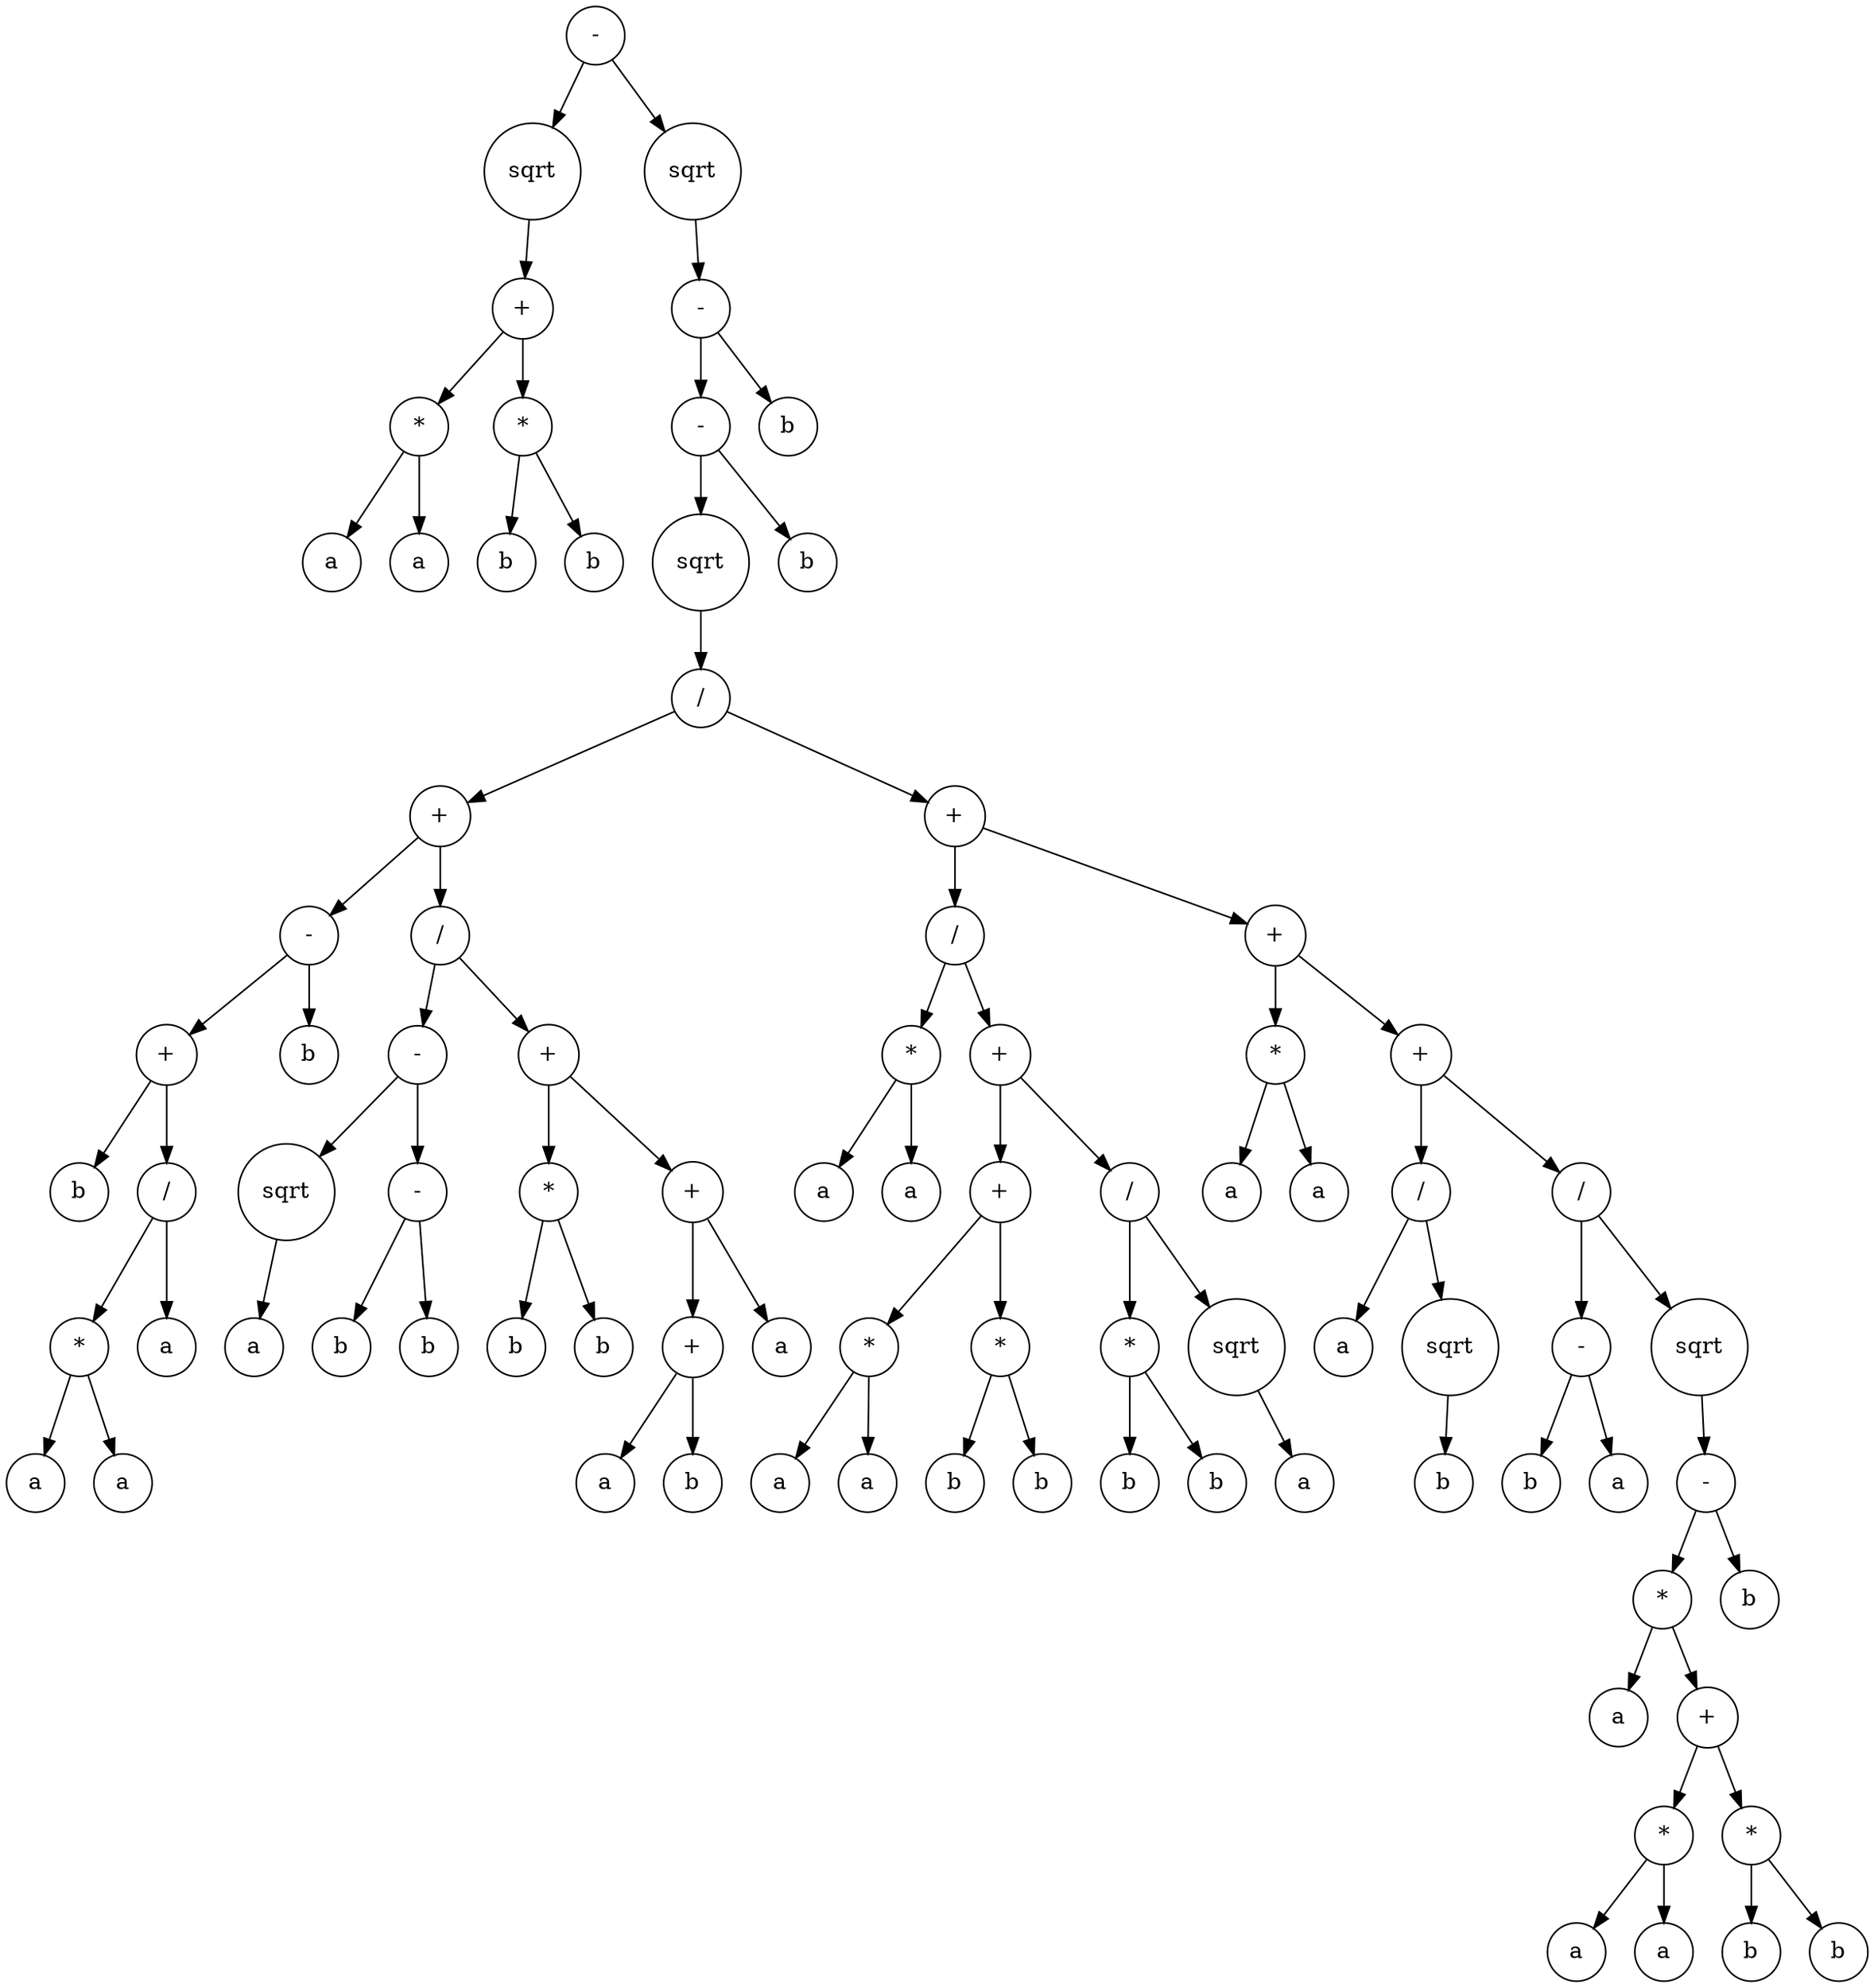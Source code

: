 digraph g {
graph [ordering=out];
node [shape=circle];
n[label = "-"];
n0[label = "sqrt"];
n00[label = "+"];
n000[label = "*"];
n0000[label = "a"];
n000 -> n0000;
n0001[label = "a"];
n000 -> n0001;
n00 -> n000;
n001[label = "*"];
n0010[label = "b"];
n001 -> n0010;
n0011[label = "b"];
n001 -> n0011;
n00 -> n001;
n0 -> n00;
n -> n0;
n1[label = "sqrt"];
n10[label = "-"];
n100[label = "-"];
n1000[label = "sqrt"];
n10000[label = "/"];
n100000[label = "+"];
n1000000[label = "-"];
n10000000[label = "+"];
n100000000[label = "b"];
n10000000 -> n100000000;
n100000001[label = "/"];
n1000000010[label = "*"];
n10000000100[label = "a"];
n1000000010 -> n10000000100;
n10000000101[label = "a"];
n1000000010 -> n10000000101;
n100000001 -> n1000000010;
n1000000011[label = "a"];
n100000001 -> n1000000011;
n10000000 -> n100000001;
n1000000 -> n10000000;
n10000001[label = "b"];
n1000000 -> n10000001;
n100000 -> n1000000;
n1000001[label = "/"];
n10000010[label = "-"];
n100000100[label = "sqrt"];
n1000001000[label = "a"];
n100000100 -> n1000001000;
n10000010 -> n100000100;
n100000101[label = "-"];
n1000001010[label = "b"];
n100000101 -> n1000001010;
n1000001011[label = "b"];
n100000101 -> n1000001011;
n10000010 -> n100000101;
n1000001 -> n10000010;
n10000011[label = "+"];
n100000110[label = "*"];
n1000001100[label = "b"];
n100000110 -> n1000001100;
n1000001101[label = "b"];
n100000110 -> n1000001101;
n10000011 -> n100000110;
n100000111[label = "+"];
n1000001110[label = "+"];
n10000011100[label = "a"];
n1000001110 -> n10000011100;
n10000011101[label = "b"];
n1000001110 -> n10000011101;
n100000111 -> n1000001110;
n1000001111[label = "a"];
n100000111 -> n1000001111;
n10000011 -> n100000111;
n1000001 -> n10000011;
n100000 -> n1000001;
n10000 -> n100000;
n100001[label = "+"];
n1000010[label = "/"];
n10000100[label = "*"];
n100001000[label = "a"];
n10000100 -> n100001000;
n100001001[label = "a"];
n10000100 -> n100001001;
n1000010 -> n10000100;
n10000101[label = "+"];
n100001010[label = "+"];
n1000010100[label = "*"];
n10000101000[label = "a"];
n1000010100 -> n10000101000;
n10000101001[label = "a"];
n1000010100 -> n10000101001;
n100001010 -> n1000010100;
n1000010101[label = "*"];
n10000101010[label = "b"];
n1000010101 -> n10000101010;
n10000101011[label = "b"];
n1000010101 -> n10000101011;
n100001010 -> n1000010101;
n10000101 -> n100001010;
n100001011[label = "/"];
n1000010110[label = "*"];
n10000101100[label = "b"];
n1000010110 -> n10000101100;
n10000101101[label = "b"];
n1000010110 -> n10000101101;
n100001011 -> n1000010110;
n1000010111[label = "sqrt"];
n10000101110[label = "a"];
n1000010111 -> n10000101110;
n100001011 -> n1000010111;
n10000101 -> n100001011;
n1000010 -> n10000101;
n100001 -> n1000010;
n1000011[label = "+"];
n10000110[label = "*"];
n100001100[label = "a"];
n10000110 -> n100001100;
n100001101[label = "a"];
n10000110 -> n100001101;
n1000011 -> n10000110;
n10000111[label = "+"];
n100001110[label = "/"];
n1000011100[label = "a"];
n100001110 -> n1000011100;
n1000011101[label = "sqrt"];
n10000111010[label = "b"];
n1000011101 -> n10000111010;
n100001110 -> n1000011101;
n10000111 -> n100001110;
n100001111[label = "/"];
n1000011110[label = "-"];
n10000111100[label = "b"];
n1000011110 -> n10000111100;
n10000111101[label = "a"];
n1000011110 -> n10000111101;
n100001111 -> n1000011110;
n1000011111[label = "sqrt"];
n10000111110[label = "-"];
n100001111100[label = "*"];
n1000011111000[label = "a"];
n100001111100 -> n1000011111000;
n1000011111001[label = "+"];
n10000111110010[label = "*"];
n100001111100100[label = "a"];
n10000111110010 -> n100001111100100;
n100001111100101[label = "a"];
n10000111110010 -> n100001111100101;
n1000011111001 -> n10000111110010;
n10000111110011[label = "*"];
n100001111100110[label = "b"];
n10000111110011 -> n100001111100110;
n100001111100111[label = "b"];
n10000111110011 -> n100001111100111;
n1000011111001 -> n10000111110011;
n100001111100 -> n1000011111001;
n10000111110 -> n100001111100;
n100001111101[label = "b"];
n10000111110 -> n100001111101;
n1000011111 -> n10000111110;
n100001111 -> n1000011111;
n10000111 -> n100001111;
n1000011 -> n10000111;
n100001 -> n1000011;
n10000 -> n100001;
n1000 -> n10000;
n100 -> n1000;
n1001[label = "b"];
n100 -> n1001;
n10 -> n100;
n101[label = "b"];
n10 -> n101;
n1 -> n10;
n -> n1;
}
